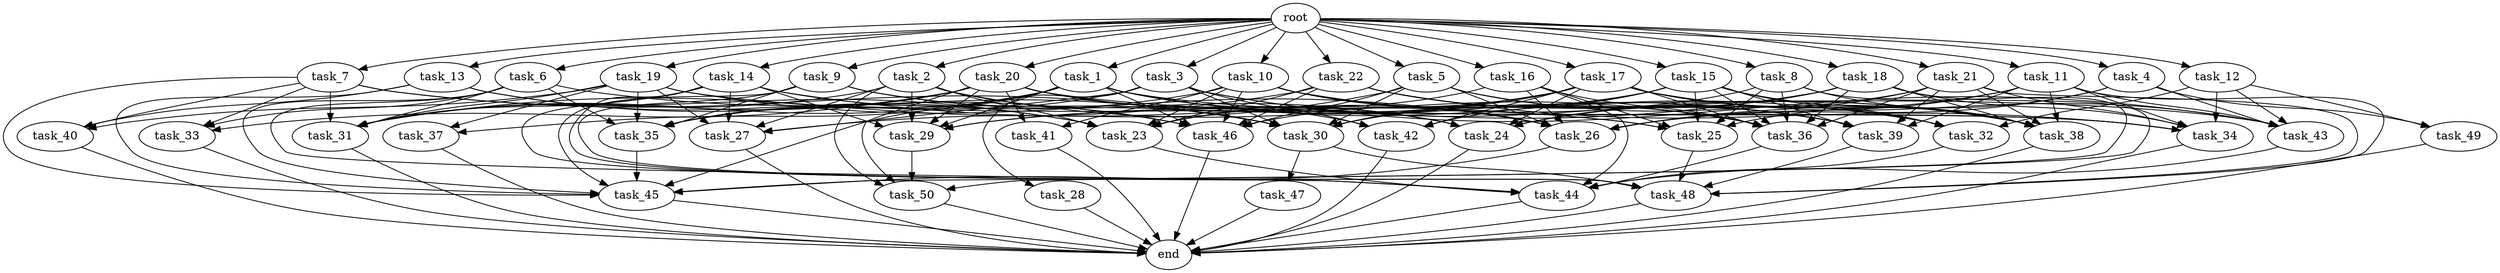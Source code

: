 digraph G {
  root [size="0.000000e+00"];
  task_1 [size="5.062992e+09"];
  task_2 [size="6.617894e+09"];
  task_3 [size="8.018964e+09"];
  task_4 [size="6.774624e+09"];
  task_5 [size="4.244009e+09"];
  task_6 [size="9.232049e+09"];
  task_7 [size="5.882348e+09"];
  task_8 [size="3.872668e+09"];
  task_9 [size="5.063500e+09"];
  task_10 [size="1.811201e+09"];
  task_11 [size="4.102391e+09"];
  task_12 [size="3.082720e+09"];
  task_13 [size="7.023732e+08"];
  task_14 [size="3.214636e+08"];
  task_15 [size="5.380749e+09"];
  task_16 [size="3.318805e+09"];
  task_17 [size="9.967289e+09"];
  task_18 [size="9.172072e+09"];
  task_19 [size="4.196373e+09"];
  task_20 [size="9.330513e+09"];
  task_21 [size="1.104654e+09"];
  task_22 [size="1.454723e+09"];
  task_23 [size="3.277590e+09"];
  task_24 [size="4.771133e+09"];
  task_25 [size="1.598970e+09"];
  task_26 [size="8.319320e+09"];
  task_27 [size="5.532718e+09"];
  task_28 [size="1.436563e+09"];
  task_29 [size="7.702218e+09"];
  task_30 [size="8.400823e+09"];
  task_31 [size="1.663297e+09"];
  task_32 [size="4.905950e+09"];
  task_33 [size="5.622562e+09"];
  task_34 [size="6.413740e+09"];
  task_35 [size="5.340746e+09"];
  task_36 [size="3.670948e+09"];
  task_37 [size="6.485586e+09"];
  task_38 [size="2.583288e+09"];
  task_39 [size="9.552879e+09"];
  task_40 [size="5.825417e+09"];
  task_41 [size="6.245582e+09"];
  task_42 [size="4.043942e+09"];
  task_43 [size="6.382121e+09"];
  task_44 [size="2.922742e+09"];
  task_45 [size="7.190708e+09"];
  task_46 [size="3.477400e+09"];
  task_47 [size="9.993886e+09"];
  task_48 [size="7.784090e+09"];
  task_49 [size="8.756802e+09"];
  task_50 [size="1.933817e+09"];
  end [size="0.000000e+00"];

  root -> task_1 [size="1.000000e-12"];
  root -> task_2 [size="1.000000e-12"];
  root -> task_3 [size="1.000000e-12"];
  root -> task_4 [size="1.000000e-12"];
  root -> task_5 [size="1.000000e-12"];
  root -> task_6 [size="1.000000e-12"];
  root -> task_7 [size="1.000000e-12"];
  root -> task_8 [size="1.000000e-12"];
  root -> task_9 [size="1.000000e-12"];
  root -> task_10 [size="1.000000e-12"];
  root -> task_11 [size="1.000000e-12"];
  root -> task_12 [size="1.000000e-12"];
  root -> task_13 [size="1.000000e-12"];
  root -> task_14 [size="1.000000e-12"];
  root -> task_15 [size="1.000000e-12"];
  root -> task_16 [size="1.000000e-12"];
  root -> task_17 [size="1.000000e-12"];
  root -> task_18 [size="1.000000e-12"];
  root -> task_19 [size="1.000000e-12"];
  root -> task_20 [size="1.000000e-12"];
  root -> task_21 [size="1.000000e-12"];
  root -> task_22 [size="1.000000e-12"];
  task_1 -> task_24 [size="6.815904e+07"];
  task_1 -> task_29 [size="1.283703e+08"];
  task_1 -> task_31 [size="2.079122e+07"];
  task_1 -> task_32 [size="1.226487e+08"];
  task_1 -> task_34 [size="9.162486e+07"];
  task_1 -> task_35 [size="7.629637e+07"];
  task_1 -> task_37 [size="3.242793e+08"];
  task_1 -> task_39 [size="1.592147e+08"];
  task_1 -> task_45 [size="8.988385e+07"];
  task_1 -> task_46 [size="4.967715e+07"];
  task_2 -> task_23 [size="4.682272e+07"];
  task_2 -> task_25 [size="2.664950e+07"];
  task_2 -> task_27 [size="1.106544e+08"];
  task_2 -> task_29 [size="1.283703e+08"];
  task_2 -> task_30 [size="9.334248e+07"];
  task_2 -> task_31 [size="2.079122e+07"];
  task_2 -> task_50 [size="4.834543e+07"];
  task_3 -> task_27 [size="1.106544e+08"];
  task_3 -> task_28 [size="1.436563e+08"];
  task_3 -> task_30 [size="9.334248e+07"];
  task_3 -> task_35 [size="7.629637e+07"];
  task_3 -> task_38 [size="2.870320e+07"];
  task_3 -> task_42 [size="1.010985e+08"];
  task_3 -> task_43 [size="1.063687e+08"];
  task_4 -> task_25 [size="2.664950e+07"];
  task_4 -> task_26 [size="1.039915e+08"];
  task_4 -> task_43 [size="1.063687e+08"];
  task_4 -> task_49 [size="4.378401e+08"];
  task_5 -> task_26 [size="1.039915e+08"];
  task_5 -> task_27 [size="1.106544e+08"];
  task_5 -> task_30 [size="9.334248e+07"];
  task_5 -> task_38 [size="2.870320e+07"];
  task_5 -> task_39 [size="1.592147e+08"];
  task_5 -> task_46 [size="4.967715e+07"];
  task_6 -> task_30 [size="9.334248e+07"];
  task_6 -> task_31 [size="2.079122e+07"];
  task_6 -> task_33 [size="1.874187e+08"];
  task_6 -> task_35 [size="7.629637e+07"];
  task_6 -> task_44 [size="4.175346e+07"];
  task_6 -> task_45 [size="8.988385e+07"];
  task_7 -> task_23 [size="4.682272e+07"];
  task_7 -> task_30 [size="9.334248e+07"];
  task_7 -> task_31 [size="2.079122e+07"];
  task_7 -> task_33 [size="1.874187e+08"];
  task_7 -> task_40 [size="1.941806e+08"];
  task_7 -> task_45 [size="8.988385e+07"];
  task_8 -> task_25 [size="2.664950e+07"];
  task_8 -> task_30 [size="9.334248e+07"];
  task_8 -> task_36 [size="4.078831e+07"];
  task_8 -> task_38 [size="2.870320e+07"];
  task_8 -> task_45 [size="8.988385e+07"];
  task_9 -> task_24 [size="6.815904e+07"];
  task_9 -> task_30 [size="9.334248e+07"];
  task_9 -> task_35 [size="7.629637e+07"];
  task_9 -> task_45 [size="8.988385e+07"];
  task_9 -> task_48 [size="1.112013e+08"];
  task_10 -> task_23 [size="4.682272e+07"];
  task_10 -> task_26 [size="1.039915e+08"];
  task_10 -> task_35 [size="7.629637e+07"];
  task_10 -> task_36 [size="4.078831e+07"];
  task_10 -> task_38 [size="2.870320e+07"];
  task_10 -> task_41 [size="3.122791e+08"];
  task_10 -> task_46 [size="4.967715e+07"];
  task_11 -> task_24 [size="6.815904e+07"];
  task_11 -> task_26 [size="1.039915e+08"];
  task_11 -> task_34 [size="9.162486e+07"];
  task_11 -> task_38 [size="2.870320e+07"];
  task_11 -> task_39 [size="1.592147e+08"];
  task_11 -> task_43 [size="1.063687e+08"];
  task_11 -> task_48 [size="1.112013e+08"];
  task_12 -> task_32 [size="1.226487e+08"];
  task_12 -> task_34 [size="9.162486e+07"];
  task_12 -> task_43 [size="1.063687e+08"];
  task_12 -> task_49 [size="4.378401e+08"];
  task_13 -> task_23 [size="4.682272e+07"];
  task_13 -> task_40 [size="1.941806e+08"];
  task_13 -> task_45 [size="8.988385e+07"];
  task_13 -> task_46 [size="4.967715e+07"];
  task_14 -> task_25 [size="2.664950e+07"];
  task_14 -> task_27 [size="1.106544e+08"];
  task_14 -> task_29 [size="1.283703e+08"];
  task_14 -> task_31 [size="2.079122e+07"];
  task_14 -> task_44 [size="4.175346e+07"];
  task_14 -> task_46 [size="4.967715e+07"];
  task_14 -> task_48 [size="1.112013e+08"];
  task_15 -> task_25 [size="2.664950e+07"];
  task_15 -> task_30 [size="9.334248e+07"];
  task_15 -> task_32 [size="1.226487e+08"];
  task_15 -> task_36 [size="4.078831e+07"];
  task_15 -> task_38 [size="2.870320e+07"];
  task_15 -> task_39 [size="1.592147e+08"];
  task_15 -> task_42 [size="1.010985e+08"];
  task_15 -> task_46 [size="4.967715e+07"];
  task_16 -> task_23 [size="4.682272e+07"];
  task_16 -> task_25 [size="2.664950e+07"];
  task_16 -> task_26 [size="1.039915e+08"];
  task_16 -> task_36 [size="4.078831e+07"];
  task_16 -> task_44 [size="4.175346e+07"];
  task_17 -> task_23 [size="4.682272e+07"];
  task_17 -> task_24 [size="6.815904e+07"];
  task_17 -> task_29 [size="1.283703e+08"];
  task_17 -> task_30 [size="9.334248e+07"];
  task_17 -> task_32 [size="1.226487e+08"];
  task_17 -> task_36 [size="4.078831e+07"];
  task_17 -> task_38 [size="2.870320e+07"];
  task_17 -> task_42 [size="1.010985e+08"];
  task_17 -> task_43 [size="1.063687e+08"];
  task_18 -> task_24 [size="6.815904e+07"];
  task_18 -> task_29 [size="1.283703e+08"];
  task_18 -> task_34 [size="9.162486e+07"];
  task_18 -> task_36 [size="4.078831e+07"];
  task_18 -> task_38 [size="2.870320e+07"];
  task_18 -> task_50 [size="4.834543e+07"];
  task_19 -> task_26 [size="1.039915e+08"];
  task_19 -> task_27 [size="1.106544e+08"];
  task_19 -> task_31 [size="2.079122e+07"];
  task_19 -> task_35 [size="7.629637e+07"];
  task_19 -> task_37 [size="3.242793e+08"];
  task_19 -> task_40 [size="1.941806e+08"];
  task_19 -> task_43 [size="1.063687e+08"];
  task_20 -> task_24 [size="6.815904e+07"];
  task_20 -> task_26 [size="1.039915e+08"];
  task_20 -> task_29 [size="1.283703e+08"];
  task_20 -> task_31 [size="2.079122e+07"];
  task_20 -> task_33 [size="1.874187e+08"];
  task_20 -> task_34 [size="9.162486e+07"];
  task_20 -> task_35 [size="7.629637e+07"];
  task_20 -> task_36 [size="4.078831e+07"];
  task_20 -> task_41 [size="3.122791e+08"];
  task_20 -> task_42 [size="1.010985e+08"];
  task_20 -> task_50 [size="4.834543e+07"];
  task_21 -> task_24 [size="6.815904e+07"];
  task_21 -> task_26 [size="1.039915e+08"];
  task_21 -> task_34 [size="9.162486e+07"];
  task_21 -> task_36 [size="4.078831e+07"];
  task_21 -> task_38 [size="2.870320e+07"];
  task_21 -> task_39 [size="1.592147e+08"];
  task_21 -> task_48 [size="1.112013e+08"];
  task_22 -> task_23 [size="4.682272e+07"];
  task_22 -> task_31 [size="2.079122e+07"];
  task_22 -> task_34 [size="9.162486e+07"];
  task_22 -> task_36 [size="4.078831e+07"];
  task_22 -> task_39 [size="1.592147e+08"];
  task_22 -> task_46 [size="4.967715e+07"];
  task_23 -> task_44 [size="4.175346e+07"];
  task_24 -> end [size="1.000000e-12"];
  task_25 -> task_48 [size="1.112013e+08"];
  task_26 -> task_45 [size="8.988385e+07"];
  task_27 -> end [size="1.000000e-12"];
  task_28 -> end [size="1.000000e-12"];
  task_29 -> task_50 [size="4.834543e+07"];
  task_30 -> task_47 [size="9.993886e+08"];
  task_30 -> task_48 [size="1.112013e+08"];
  task_31 -> end [size="1.000000e-12"];
  task_32 -> task_44 [size="4.175346e+07"];
  task_33 -> end [size="1.000000e-12"];
  task_34 -> end [size="1.000000e-12"];
  task_35 -> task_45 [size="8.988385e+07"];
  task_36 -> task_44 [size="4.175346e+07"];
  task_37 -> end [size="1.000000e-12"];
  task_38 -> end [size="1.000000e-12"];
  task_39 -> task_48 [size="1.112013e+08"];
  task_40 -> end [size="1.000000e-12"];
  task_41 -> end [size="1.000000e-12"];
  task_42 -> end [size="1.000000e-12"];
  task_43 -> task_44 [size="4.175346e+07"];
  task_44 -> end [size="1.000000e-12"];
  task_45 -> end [size="1.000000e-12"];
  task_46 -> end [size="1.000000e-12"];
  task_47 -> end [size="1.000000e-12"];
  task_48 -> end [size="1.000000e-12"];
  task_49 -> end [size="1.000000e-12"];
  task_50 -> end [size="1.000000e-12"];
}
